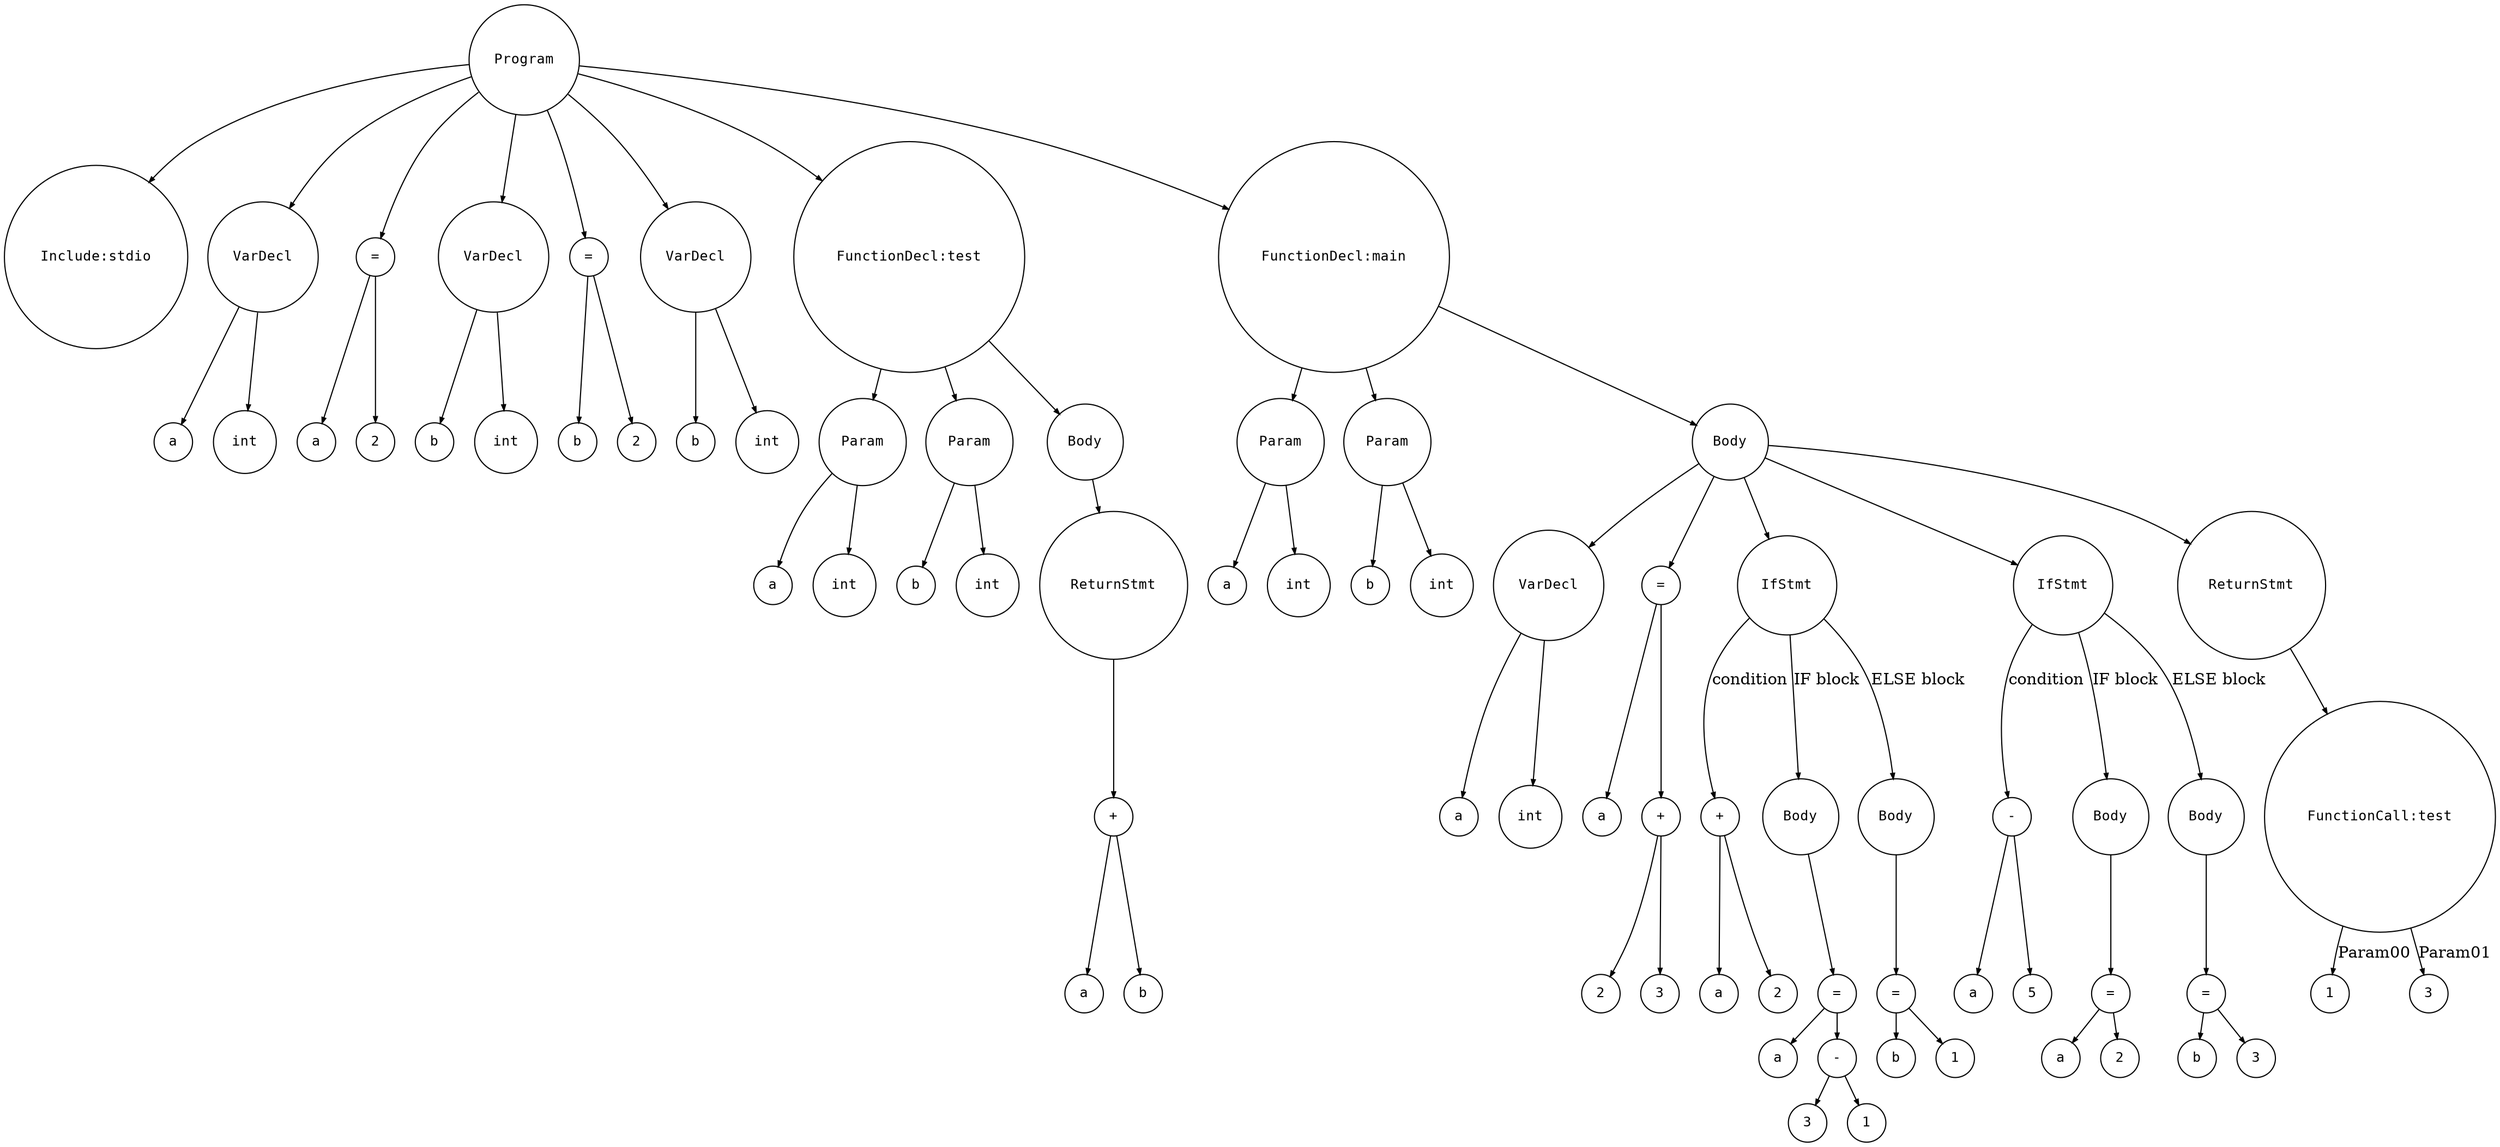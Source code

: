 digraph astgraph {
  node [shape=circle, fontsize=12, fontname="Courier", height=.1];
  ranksep=.3;
  edge [arrowsize=.5]

  node1 [label="Program"]
  node2 [label="Include:stdio"]
  node1 -> node2
  node3 [label="VarDecl"]
  node4 [label="a"]
  node3 -> node4
  node5 [label="int"]
  node3 -> node5
  node1 -> node3
  node6 [label="="]
  node7 [label="a"]
  node6 -> node7
  node8 [label="2"]
  node6 -> node8
  node1 -> node6
  node9 [label="VarDecl"]
  node10 [label="b"]
  node9 -> node10
  node11 [label="int"]
  node9 -> node11
  node1 -> node9
  node12 [label="="]
  node13 [label="b"]
  node12 -> node13
  node14 [label="2"]
  node12 -> node14
  node1 -> node12
  node15 [label="VarDecl"]
  node16 [label="b"]
  node15 -> node16
  node17 [label="int"]
  node15 -> node17
  node1 -> node15
  node18 [label="FunctionDecl:test"]
  node19 [label="Param"]
  node20 [label="a"]
  node19 -> node20
  node21 [label="int"]
  node19 -> node21
  node18 -> node19
  node22 [label="Param"]
  node23 [label="b"]
  node22 -> node23
  node24 [label="int"]
  node22 -> node24
  node18 -> node22
  node25 [label="Body"]
  node26 [label="ReturnStmt"]
  node27 [label="+"]
  node28 [label="a"]
  node29 [label="b"]
  node27 -> node28
  node27 -> node29
  node26 -> node27
  node25 -> node26
  node18 -> node25
  node1 -> node18
  node30 [label="FunctionDecl:main"]
  node31 [label="Param"]
  node32 [label="a"]
  node31 -> node32
  node33 [label="int"]
  node31 -> node33
  node30 -> node31
  node34 [label="Param"]
  node35 [label="b"]
  node34 -> node35
  node36 [label="int"]
  node34 -> node36
  node30 -> node34
  node37 [label="Body"]
  node38 [label="VarDecl"]
  node39 [label="a"]
  node38 -> node39
  node40 [label="int"]
  node38 -> node40
  node37 -> node38
  node41 [label="="]
  node42 [label="a"]
  node41 -> node42
  node43 [label="+"]
  node44 [label="2"]
  node45 [label="3"]
  node43 -> node44
  node43 -> node45
  node41 -> node43
  node37 -> node41
  node46 [label="IfStmt"]
  node47 [label="+"]
  node48 [label="a"]
  node49 [label="2"]
  node47 -> node48
  node47 -> node49
  node46 -> node47 [label="condition"]
  node50 [label="Body"]
  node51 [label="="]
  node52 [label="a"]
  node51 -> node52
  node53 [label="-"]
  node54 [label="3"]
  node55 [label="1"]
  node53 -> node54
  node53 -> node55
  node51 -> node53
  node50 -> node51
  node46 -> node50 [label="IF block"]
  node56 [label="Body"]
  node57 [label="="]
  node58 [label="b"]
  node57 -> node58
  node59 [label="1"]
  node57 -> node59
  node56 -> node57
  node46 -> node56 [label="ELSE block"]
  node37 -> node46
  node60 [label="IfStmt"]
  node61 [label="-"]
  node62 [label="a"]
  node63 [label="5"]
  node61 -> node62
  node61 -> node63
  node60 -> node61 [label="condition"]
  node64 [label="Body"]
  node65 [label="="]
  node66 [label="a"]
  node65 -> node66
  node67 [label="2"]
  node65 -> node67
  node64 -> node65
  node60 -> node64 [label="IF block"]
  node68 [label="Body"]
  node69 [label="="]
  node70 [label="b"]
  node69 -> node70
  node71 [label="3"]
  node69 -> node71
  node68 -> node69
  node60 -> node68 [label="ELSE block"]
  node37 -> node60
  node72 [label="ReturnStmt"]
  node73 [label="FunctionCall:test"]
  node74 [label="1"]
  node73 -> node74 [label="Param00"]
  node75 [label="3"]
  node73 -> node75 [label="Param01"]
  node72 -> node73
  node37 -> node72
  node30 -> node37
  node1 -> node30
}
